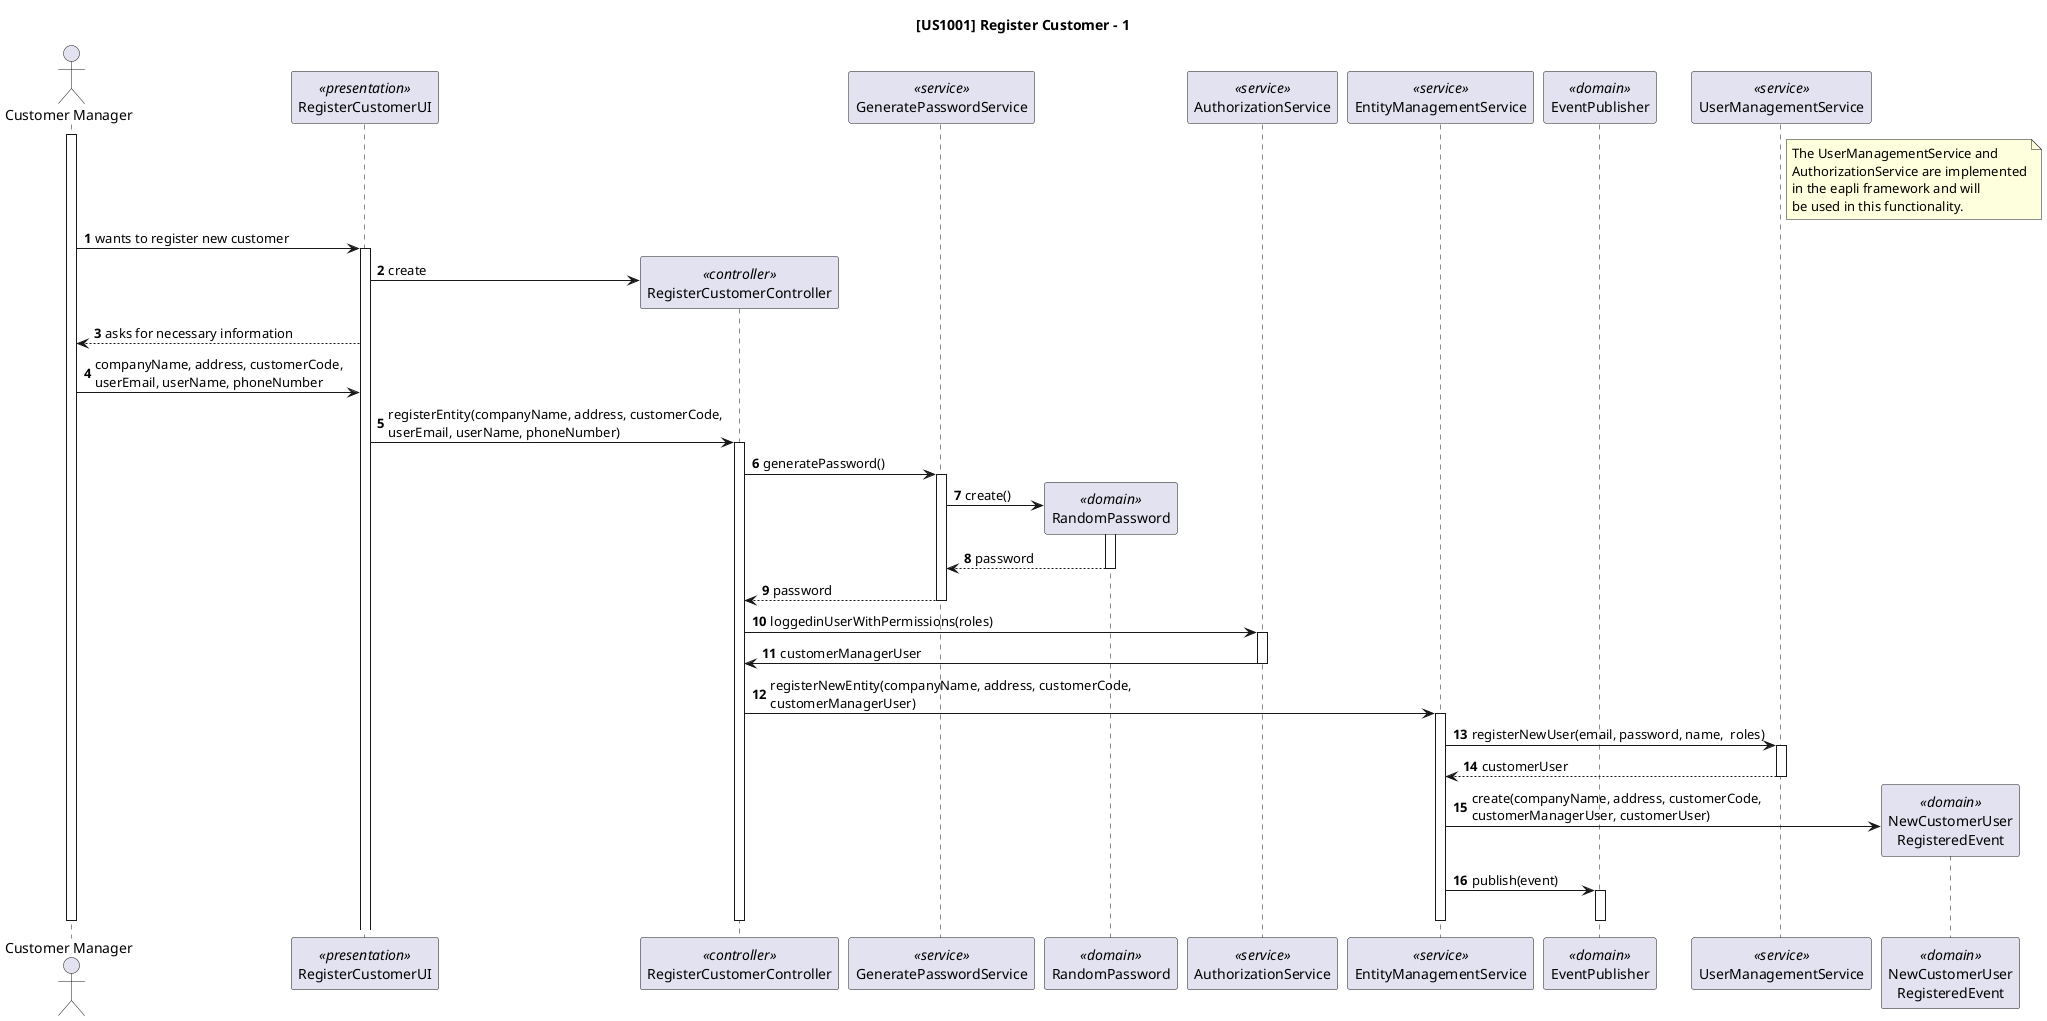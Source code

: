 @startuml
autonumber

title [US1001] Register Customer - 1

actor "Customer Manager" as USER

participant "RegisterCustomerUI" as UI <<presentation>>
participant "RegisterCustomerController" as CTRL <<controller>>
participant "GeneratePasswordService" as GPS <<service>>
participant "RandomPassword" as PG <<domain>>
participant "AuthorizationService" as AUTHZ <<service>>
participant "EntityManagementService" as EMS <<service>>
participant "EventPublisher" as EP <<domain>>
participant "UserManagementService" as UMS <<service>>
participant "NewCustomerUser\nRegisteredEvent" as EVENT <<domain>>




note right UMS
The UserManagementService and
AuthorizationService are implemented
in the eapli framework and will
be used in this functionality.
end note

activate USER

USER -> UI: wants to register new customer
activate UI

UI -> CTRL**: create



UI --> USER: asks for necessary information


USER -> UI: companyName, address, customerCode,\nuserEmail, userName, phoneNumber
UI -> CTRL: registerEntity(companyName, address, customerCode,\nuserEmail, userName, phoneNumber)
activate CTRL

CTRL -> GPS: generatePassword()
activate GPS

GPS -> PG**: create()
activate PG

PG --> GPS: password
deactivate PG

GPS --> CTRL: password
deactivate GPS

CTRL -> AUTHZ:  loggedinUserWithPermissions(roles)
activate AUTHZ

AUTHZ -> CTRL:  customerManagerUser
deactivate AUTHZ

CTRL -> EMS: registerNewEntity(companyName, address, customerCode,\ncustomerManagerUser)
activate EMS


EMS -> UMS: registerNewUser(email, password, name,  roles)
            activate UMS

UMS --> EMS: customerUser
deactivate UMS



EMS -> EVENT**: create(companyName, address, customerCode,\ncustomerManagerUser, customerUser)

EMS -> EP : publish(event)
activate EP

deactivate EP

deactivate EMS


deactivate CTRL


deactivate USER

@enduml
